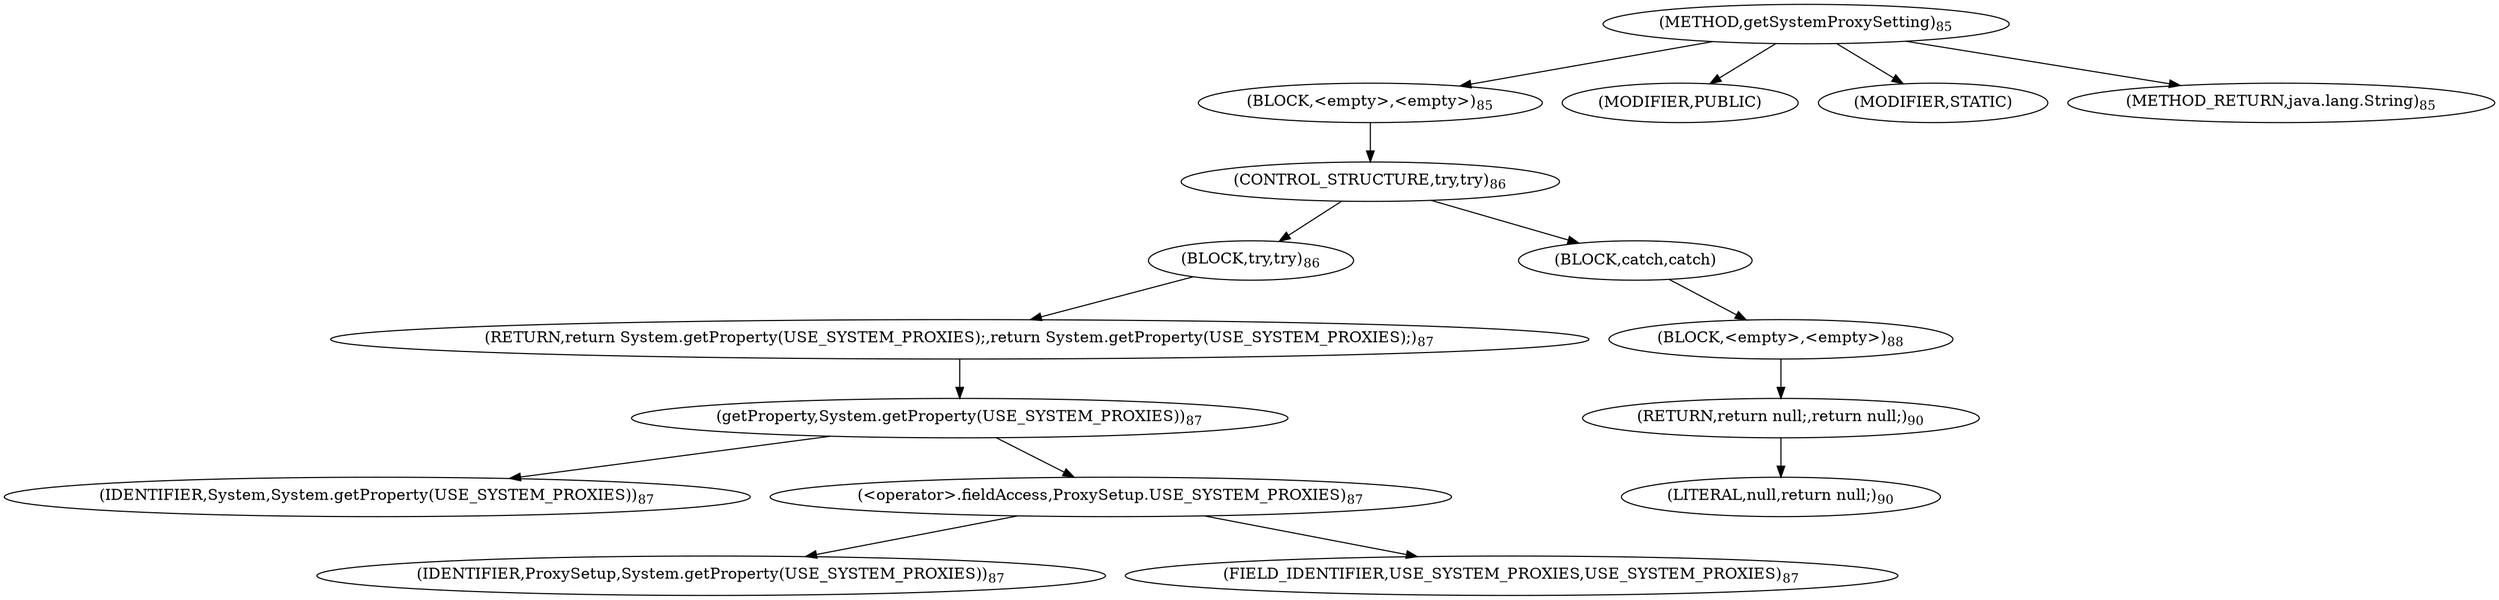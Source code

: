 digraph "getSystemProxySetting" {  
"80" [label = <(METHOD,getSystemProxySetting)<SUB>85</SUB>> ]
"81" [label = <(BLOCK,&lt;empty&gt;,&lt;empty&gt;)<SUB>85</SUB>> ]
"82" [label = <(CONTROL_STRUCTURE,try,try)<SUB>86</SUB>> ]
"83" [label = <(BLOCK,try,try)<SUB>86</SUB>> ]
"84" [label = <(RETURN,return System.getProperty(USE_SYSTEM_PROXIES);,return System.getProperty(USE_SYSTEM_PROXIES);)<SUB>87</SUB>> ]
"85" [label = <(getProperty,System.getProperty(USE_SYSTEM_PROXIES))<SUB>87</SUB>> ]
"86" [label = <(IDENTIFIER,System,System.getProperty(USE_SYSTEM_PROXIES))<SUB>87</SUB>> ]
"87" [label = <(&lt;operator&gt;.fieldAccess,ProxySetup.USE_SYSTEM_PROXIES)<SUB>87</SUB>> ]
"88" [label = <(IDENTIFIER,ProxySetup,System.getProperty(USE_SYSTEM_PROXIES))<SUB>87</SUB>> ]
"89" [label = <(FIELD_IDENTIFIER,USE_SYSTEM_PROXIES,USE_SYSTEM_PROXIES)<SUB>87</SUB>> ]
"90" [label = <(BLOCK,catch,catch)> ]
"91" [label = <(BLOCK,&lt;empty&gt;,&lt;empty&gt;)<SUB>88</SUB>> ]
"92" [label = <(RETURN,return null;,return null;)<SUB>90</SUB>> ]
"93" [label = <(LITERAL,null,return null;)<SUB>90</SUB>> ]
"94" [label = <(MODIFIER,PUBLIC)> ]
"95" [label = <(MODIFIER,STATIC)> ]
"96" [label = <(METHOD_RETURN,java.lang.String)<SUB>85</SUB>> ]
  "80" -> "81" 
  "80" -> "94" 
  "80" -> "95" 
  "80" -> "96" 
  "81" -> "82" 
  "82" -> "83" 
  "82" -> "90" 
  "83" -> "84" 
  "84" -> "85" 
  "85" -> "86" 
  "85" -> "87" 
  "87" -> "88" 
  "87" -> "89" 
  "90" -> "91" 
  "91" -> "92" 
  "92" -> "93" 
}

